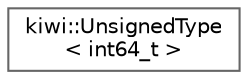 digraph "Graphical Class Hierarchy"
{
 // LATEX_PDF_SIZE
  bgcolor="transparent";
  edge [fontname=Helvetica,fontsize=10,labelfontname=Helvetica,labelfontsize=10];
  node [fontname=Helvetica,fontsize=10,shape=box,height=0.2,width=0.4];
  rankdir="LR";
  Node0 [id="Node000000",label="kiwi::UnsignedType\l\< int64_t \>",height=0.2,width=0.4,color="grey40", fillcolor="white", style="filled",URL="$structkiwi_1_1UnsignedType_3_01int64__t_01_4.html",tooltip=" "];
}

